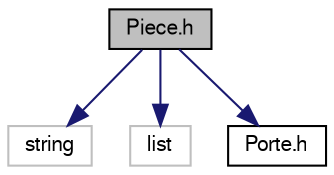 digraph "Piece.h"
{
 // LATEX_PDF_SIZE
  edge [fontname="FreeSans",fontsize="10",labelfontname="FreeSans",labelfontsize="10"];
  node [fontname="FreeSans",fontsize="10",shape=record];
  Node1 [label="Piece.h",height=0.2,width=0.4,color="black", fillcolor="grey75", style="filled", fontcolor="black",tooltip="Ce fichier contient l'interface d'une pièce."];
  Node1 -> Node2 [color="midnightblue",fontsize="10",style="solid",fontname="FreeSans"];
  Node2 [label="string",height=0.2,width=0.4,color="grey75", fillcolor="white", style="filled",tooltip=" "];
  Node1 -> Node3 [color="midnightblue",fontsize="10",style="solid",fontname="FreeSans"];
  Node3 [label="list",height=0.2,width=0.4,color="grey75", fillcolor="white", style="filled",tooltip=" "];
  Node1 -> Node4 [color="midnightblue",fontsize="10",style="solid",fontname="FreeSans"];
  Node4 [label="Porte.h",height=0.2,width=0.4,color="black", fillcolor="white", style="filled",URL="$_porte_8h.html",tooltip="Ce fichier contient l'interface d'une porte."];
}
